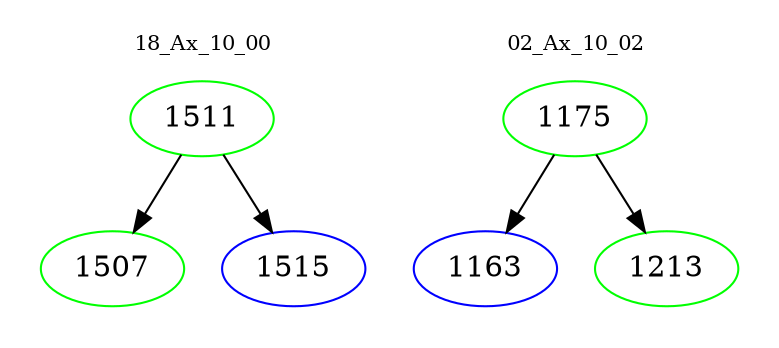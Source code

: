 digraph{
subgraph cluster_0 {
color = white
label = "18_Ax_10_00";
fontsize=10;
T0_1511 [label="1511", color="green"]
T0_1511 -> T0_1507 [color="black"]
T0_1507 [label="1507", color="green"]
T0_1511 -> T0_1515 [color="black"]
T0_1515 [label="1515", color="blue"]
}
subgraph cluster_1 {
color = white
label = "02_Ax_10_02";
fontsize=10;
T1_1175 [label="1175", color="green"]
T1_1175 -> T1_1163 [color="black"]
T1_1163 [label="1163", color="blue"]
T1_1175 -> T1_1213 [color="black"]
T1_1213 [label="1213", color="green"]
}
}
